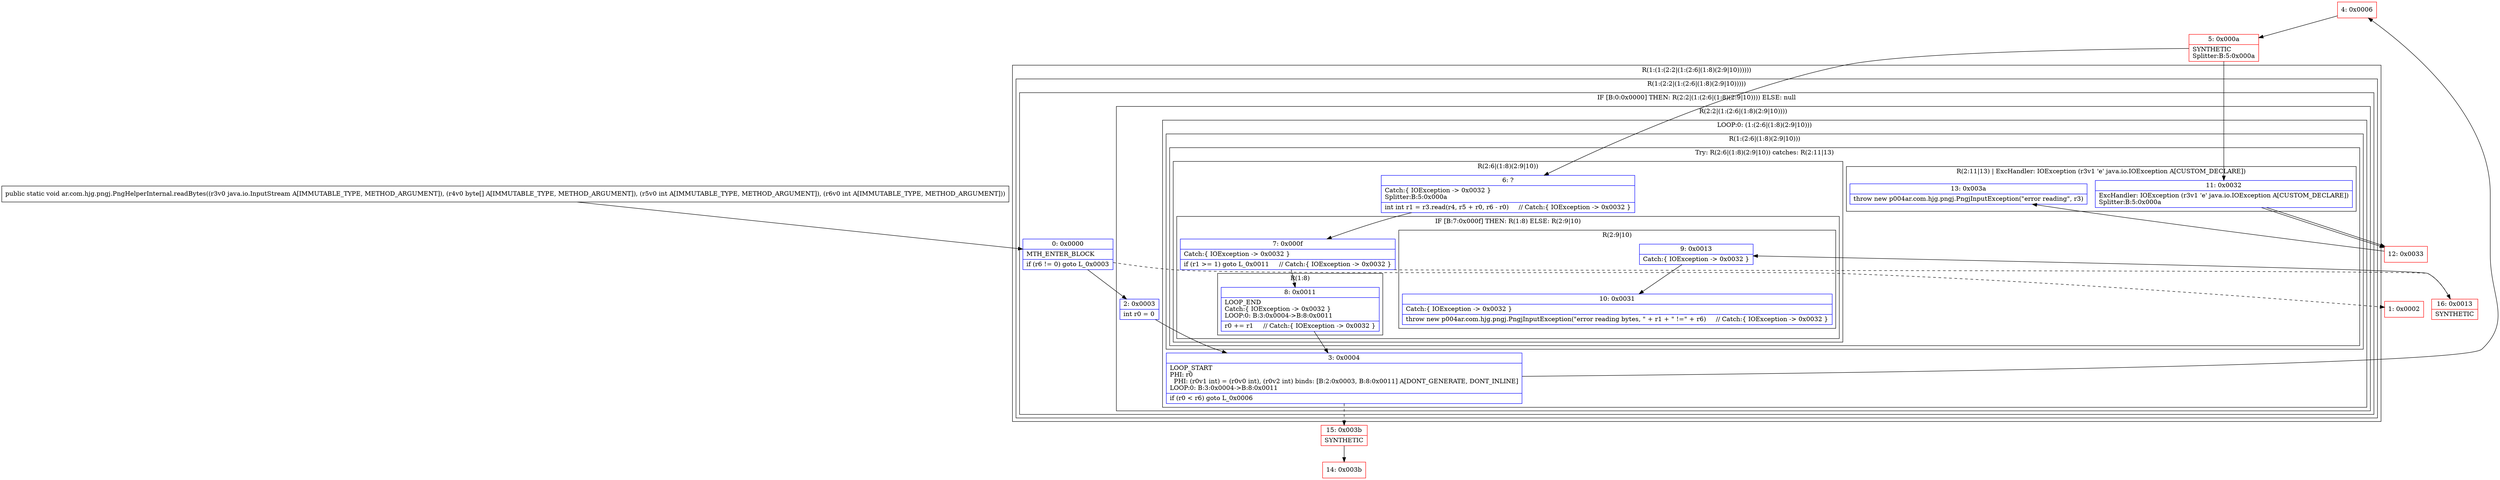 digraph "CFG forar.com.hjg.pngj.PngHelperInternal.readBytes(Ljava\/io\/InputStream;[BII)V" {
subgraph cluster_Region_138903606 {
label = "R(1:(1:(2:2|(1:(2:6|(1:8)(2:9|10))))))";
node [shape=record,color=blue];
subgraph cluster_Region_1232943338 {
label = "R(1:(2:2|(1:(2:6|(1:8)(2:9|10)))))";
node [shape=record,color=blue];
subgraph cluster_IfRegion_1024492333 {
label = "IF [B:0:0x0000] THEN: R(2:2|(1:(2:6|(1:8)(2:9|10)))) ELSE: null";
node [shape=record,color=blue];
Node_0 [shape=record,label="{0\:\ 0x0000|MTH_ENTER_BLOCK\l|if (r6 != 0) goto L_0x0003\l}"];
subgraph cluster_Region_96965672 {
label = "R(2:2|(1:(2:6|(1:8)(2:9|10))))";
node [shape=record,color=blue];
Node_2 [shape=record,label="{2\:\ 0x0003|int r0 = 0\l}"];
subgraph cluster_LoopRegion_1234308287 {
label = "LOOP:0: (1:(2:6|(1:8)(2:9|10)))";
node [shape=record,color=blue];
Node_3 [shape=record,label="{3\:\ 0x0004|LOOP_START\lPHI: r0 \l  PHI: (r0v1 int) = (r0v0 int), (r0v2 int) binds: [B:2:0x0003, B:8:0x0011] A[DONT_GENERATE, DONT_INLINE]\lLOOP:0: B:3:0x0004\-\>B:8:0x0011\l|if (r0 \< r6) goto L_0x0006\l}"];
subgraph cluster_Region_1211460335 {
label = "R(1:(2:6|(1:8)(2:9|10)))";
node [shape=record,color=blue];
subgraph cluster_TryCatchRegion_2093417967 {
label = "Try: R(2:6|(1:8)(2:9|10)) catches: R(2:11|13)";
node [shape=record,color=blue];
subgraph cluster_Region_1000403764 {
label = "R(2:6|(1:8)(2:9|10))";
node [shape=record,color=blue];
Node_6 [shape=record,label="{6\:\ ?|Catch:\{ IOException \-\> 0x0032 \}\lSplitter:B:5:0x000a\l|int int r1 = r3.read(r4, r5 + r0, r6 \- r0)     \/\/ Catch:\{ IOException \-\> 0x0032 \}\l}"];
subgraph cluster_IfRegion_41895612 {
label = "IF [B:7:0x000f] THEN: R(1:8) ELSE: R(2:9|10)";
node [shape=record,color=blue];
Node_7 [shape=record,label="{7\:\ 0x000f|Catch:\{ IOException \-\> 0x0032 \}\l|if (r1 \>= 1) goto L_0x0011     \/\/ Catch:\{ IOException \-\> 0x0032 \}\l}"];
subgraph cluster_Region_43583203 {
label = "R(1:8)";
node [shape=record,color=blue];
Node_8 [shape=record,label="{8\:\ 0x0011|LOOP_END\lCatch:\{ IOException \-\> 0x0032 \}\lLOOP:0: B:3:0x0004\-\>B:8:0x0011\l|r0 += r1     \/\/ Catch:\{ IOException \-\> 0x0032 \}\l}"];
}
subgraph cluster_Region_1209787918 {
label = "R(2:9|10)";
node [shape=record,color=blue];
Node_9 [shape=record,label="{9\:\ 0x0013|Catch:\{ IOException \-\> 0x0032 \}\l}"];
Node_10 [shape=record,label="{10\:\ 0x0031|Catch:\{ IOException \-\> 0x0032 \}\l|throw new p004ar.com.hjg.pngj.PngjInputException(\"error reading bytes, \" + r1 + \" !=\" + r6)     \/\/ Catch:\{ IOException \-\> 0x0032 \}\l}"];
}
}
}
subgraph cluster_Region_1549654261 {
label = "R(2:11|13) | ExcHandler: IOException (r3v1 'e' java.io.IOException A[CUSTOM_DECLARE])\l";
node [shape=record,color=blue];
Node_11 [shape=record,label="{11\:\ 0x0032|ExcHandler: IOException (r3v1 'e' java.io.IOException A[CUSTOM_DECLARE])\lSplitter:B:5:0x000a\l}"];
Node_13 [shape=record,label="{13\:\ 0x003a|throw new p004ar.com.hjg.pngj.PngjInputException(\"error reading\", r3)\l}"];
}
}
}
}
}
}
}
}
subgraph cluster_Region_1549654261 {
label = "R(2:11|13) | ExcHandler: IOException (r3v1 'e' java.io.IOException A[CUSTOM_DECLARE])\l";
node [shape=record,color=blue];
Node_11 [shape=record,label="{11\:\ 0x0032|ExcHandler: IOException (r3v1 'e' java.io.IOException A[CUSTOM_DECLARE])\lSplitter:B:5:0x000a\l}"];
Node_13 [shape=record,label="{13\:\ 0x003a|throw new p004ar.com.hjg.pngj.PngjInputException(\"error reading\", r3)\l}"];
}
Node_1 [shape=record,color=red,label="{1\:\ 0x0002}"];
Node_4 [shape=record,color=red,label="{4\:\ 0x0006}"];
Node_5 [shape=record,color=red,label="{5\:\ 0x000a|SYNTHETIC\lSplitter:B:5:0x000a\l}"];
Node_12 [shape=record,color=red,label="{12\:\ 0x0033}"];
Node_14 [shape=record,color=red,label="{14\:\ 0x003b}"];
Node_15 [shape=record,color=red,label="{15\:\ 0x003b|SYNTHETIC\l}"];
Node_16 [shape=record,color=red,label="{16\:\ 0x0013|SYNTHETIC\l}"];
MethodNode[shape=record,label="{public static void ar.com.hjg.pngj.PngHelperInternal.readBytes((r3v0 java.io.InputStream A[IMMUTABLE_TYPE, METHOD_ARGUMENT]), (r4v0 byte[] A[IMMUTABLE_TYPE, METHOD_ARGUMENT]), (r5v0 int A[IMMUTABLE_TYPE, METHOD_ARGUMENT]), (r6v0 int A[IMMUTABLE_TYPE, METHOD_ARGUMENT])) }"];
MethodNode -> Node_0;
Node_0 -> Node_1[style=dashed];
Node_0 -> Node_2;
Node_2 -> Node_3;
Node_3 -> Node_4;
Node_3 -> Node_15[style=dashed];
Node_6 -> Node_7;
Node_7 -> Node_8;
Node_7 -> Node_16[style=dashed];
Node_8 -> Node_3;
Node_9 -> Node_10;
Node_11 -> Node_12;
Node_11 -> Node_12;
Node_4 -> Node_5;
Node_5 -> Node_6;
Node_5 -> Node_11;
Node_12 -> Node_13;
Node_15 -> Node_14;
Node_16 -> Node_9;
}

